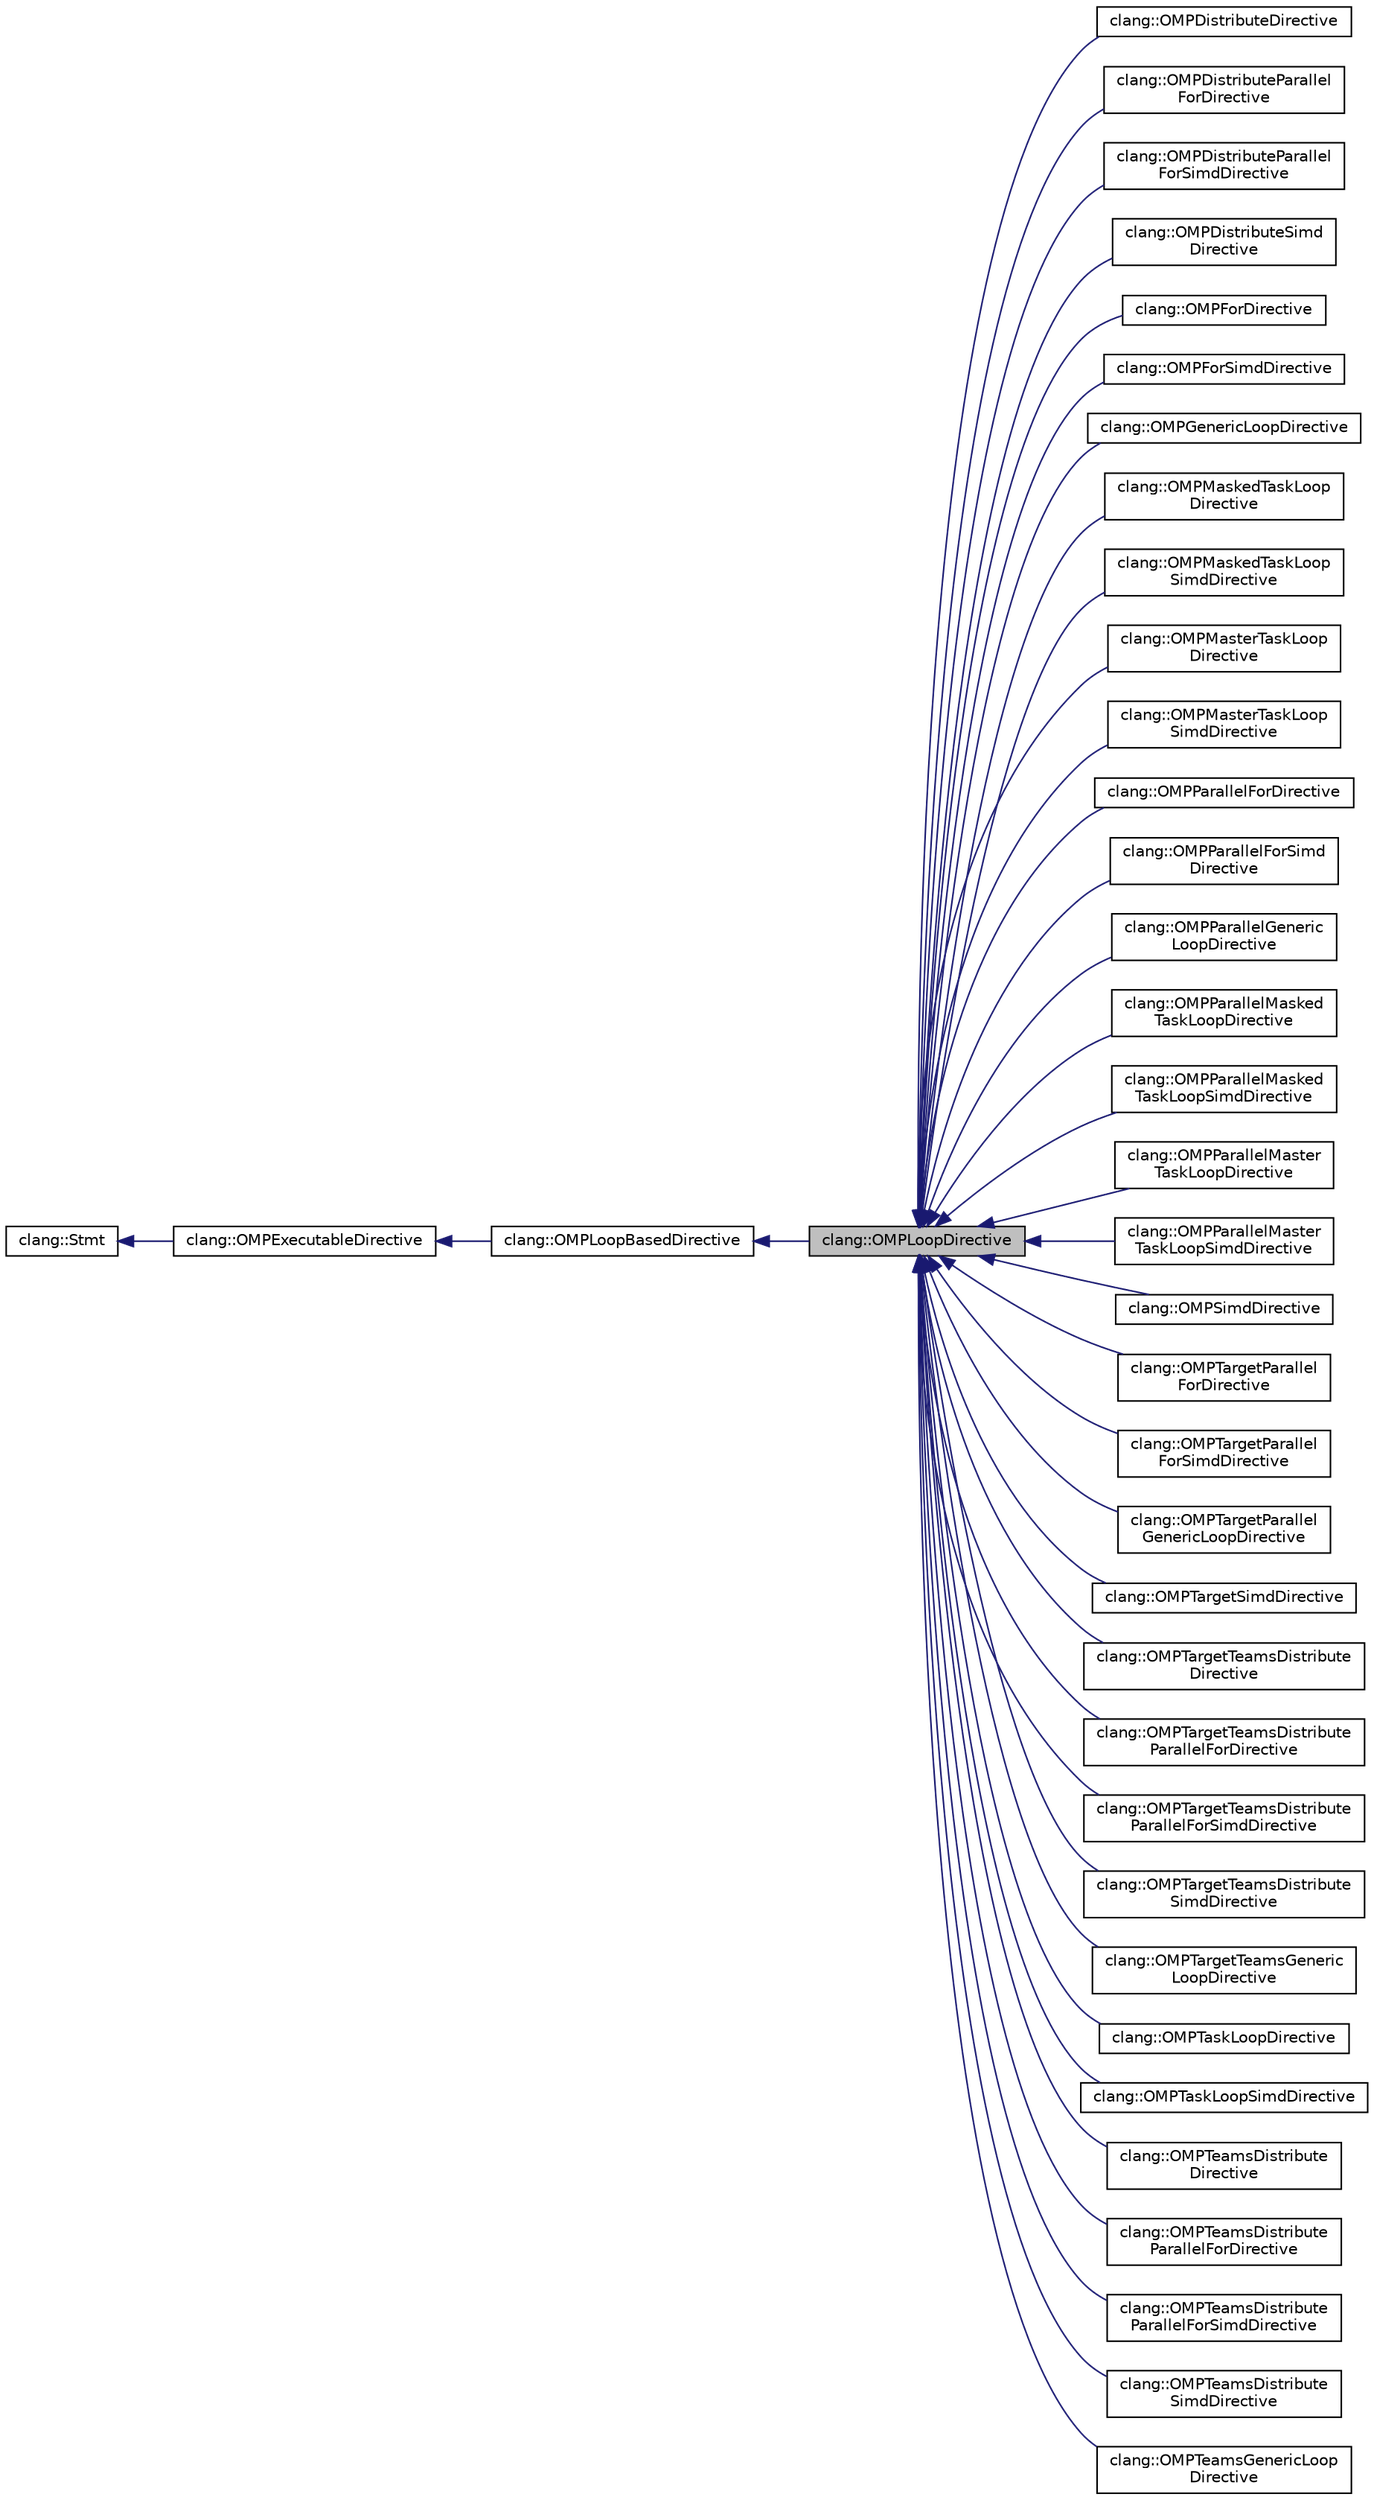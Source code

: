 digraph "clang::OMPLoopDirective"
{
 // LATEX_PDF_SIZE
  bgcolor="transparent";
  edge [fontname="Helvetica",fontsize="10",labelfontname="Helvetica",labelfontsize="10"];
  node [fontname="Helvetica",fontsize="10",shape=record];
  rankdir="LR";
  Node1 [label="clang::OMPLoopDirective",height=0.2,width=0.4,color="black", fillcolor="grey75", style="filled", fontcolor="black",tooltip="This is a common base class for loop directives ('omp simd', 'omp for', 'omp for simd' etc...."];
  Node2 -> Node1 [dir="back",color="midnightblue",fontsize="10",style="solid",fontname="Helvetica"];
  Node2 [label="clang::OMPLoopBasedDirective",height=0.2,width=0.4,color="black",URL="$classclang_1_1OMPLoopBasedDirective.html",tooltip="The base class for all loop-based directives, including loop transformation directives."];
  Node3 -> Node2 [dir="back",color="midnightblue",fontsize="10",style="solid",fontname="Helvetica"];
  Node3 [label="clang::OMPExecutableDirective",height=0.2,width=0.4,color="black",URL="$classclang_1_1OMPExecutableDirective.html",tooltip="This is a basic class for representing single OpenMP executable directive."];
  Node4 -> Node3 [dir="back",color="midnightblue",fontsize="10",style="solid",fontname="Helvetica"];
  Node4 [label="clang::Stmt",height=0.2,width=0.4,color="black",URL="$classclang_1_1Stmt.html",tooltip="Stmt - This represents one statement."];
  Node1 -> Node5 [dir="back",color="midnightblue",fontsize="10",style="solid",fontname="Helvetica"];
  Node5 [label="clang::OMPDistributeDirective",height=0.2,width=0.4,color="black",URL="$classclang_1_1OMPDistributeDirective.html",tooltip="This represents '#pragma omp distribute' directive."];
  Node1 -> Node6 [dir="back",color="midnightblue",fontsize="10",style="solid",fontname="Helvetica"];
  Node6 [label="clang::OMPDistributeParallel\lForDirective",height=0.2,width=0.4,color="black",URL="$classclang_1_1OMPDistributeParallelForDirective.html",tooltip="This represents '#pragma omp distribute parallel for' composite directive."];
  Node1 -> Node7 [dir="back",color="midnightblue",fontsize="10",style="solid",fontname="Helvetica"];
  Node7 [label="clang::OMPDistributeParallel\lForSimdDirective",height=0.2,width=0.4,color="black",URL="$classclang_1_1OMPDistributeParallelForSimdDirective.html",tooltip="This represents '#pragma omp distribute parallel for simd' composite directive."];
  Node1 -> Node8 [dir="back",color="midnightblue",fontsize="10",style="solid",fontname="Helvetica"];
  Node8 [label="clang::OMPDistributeSimd\lDirective",height=0.2,width=0.4,color="black",URL="$classclang_1_1OMPDistributeSimdDirective.html",tooltip="This represents '#pragma omp distribute simd' composite directive."];
  Node1 -> Node9 [dir="back",color="midnightblue",fontsize="10",style="solid",fontname="Helvetica"];
  Node9 [label="clang::OMPForDirective",height=0.2,width=0.4,color="black",URL="$classclang_1_1OMPForDirective.html",tooltip="This represents '#pragma omp for' directive."];
  Node1 -> Node10 [dir="back",color="midnightblue",fontsize="10",style="solid",fontname="Helvetica"];
  Node10 [label="clang::OMPForSimdDirective",height=0.2,width=0.4,color="black",URL="$classclang_1_1OMPForSimdDirective.html",tooltip="This represents '#pragma omp for simd' directive."];
  Node1 -> Node11 [dir="back",color="midnightblue",fontsize="10",style="solid",fontname="Helvetica"];
  Node11 [label="clang::OMPGenericLoopDirective",height=0.2,width=0.4,color="black",URL="$classclang_1_1OMPGenericLoopDirective.html",tooltip="This represents '#pragma omp loop' directive."];
  Node1 -> Node12 [dir="back",color="midnightblue",fontsize="10",style="solid",fontname="Helvetica"];
  Node12 [label="clang::OMPMaskedTaskLoop\lDirective",height=0.2,width=0.4,color="black",URL="$classclang_1_1OMPMaskedTaskLoopDirective.html",tooltip="This represents '#pragma omp masked taskloop' directive."];
  Node1 -> Node13 [dir="back",color="midnightblue",fontsize="10",style="solid",fontname="Helvetica"];
  Node13 [label="clang::OMPMaskedTaskLoop\lSimdDirective",height=0.2,width=0.4,color="black",URL="$classclang_1_1OMPMaskedTaskLoopSimdDirective.html",tooltip="This represents '#pragma omp masked taskloop simd' directive."];
  Node1 -> Node14 [dir="back",color="midnightblue",fontsize="10",style="solid",fontname="Helvetica"];
  Node14 [label="clang::OMPMasterTaskLoop\lDirective",height=0.2,width=0.4,color="black",URL="$classclang_1_1OMPMasterTaskLoopDirective.html",tooltip="This represents '#pragma omp master taskloop' directive."];
  Node1 -> Node15 [dir="back",color="midnightblue",fontsize="10",style="solid",fontname="Helvetica"];
  Node15 [label="clang::OMPMasterTaskLoop\lSimdDirective",height=0.2,width=0.4,color="black",URL="$classclang_1_1OMPMasterTaskLoopSimdDirective.html",tooltip="This represents '#pragma omp master taskloop simd' directive."];
  Node1 -> Node16 [dir="back",color="midnightblue",fontsize="10",style="solid",fontname="Helvetica"];
  Node16 [label="clang::OMPParallelForDirective",height=0.2,width=0.4,color="black",URL="$classclang_1_1OMPParallelForDirective.html",tooltip="This represents '#pragma omp parallel for' directive."];
  Node1 -> Node17 [dir="back",color="midnightblue",fontsize="10",style="solid",fontname="Helvetica"];
  Node17 [label="clang::OMPParallelForSimd\lDirective",height=0.2,width=0.4,color="black",URL="$classclang_1_1OMPParallelForSimdDirective.html",tooltip="This represents '#pragma omp parallel for simd' directive."];
  Node1 -> Node18 [dir="back",color="midnightblue",fontsize="10",style="solid",fontname="Helvetica"];
  Node18 [label="clang::OMPParallelGeneric\lLoopDirective",height=0.2,width=0.4,color="black",URL="$classclang_1_1OMPParallelGenericLoopDirective.html",tooltip="This represents '#pragma omp parallel loop' directive."];
  Node1 -> Node19 [dir="back",color="midnightblue",fontsize="10",style="solid",fontname="Helvetica"];
  Node19 [label="clang::OMPParallelMasked\lTaskLoopDirective",height=0.2,width=0.4,color="black",URL="$classclang_1_1OMPParallelMaskedTaskLoopDirective.html",tooltip="This represents '#pragma omp parallel masked taskloop' directive."];
  Node1 -> Node20 [dir="back",color="midnightblue",fontsize="10",style="solid",fontname="Helvetica"];
  Node20 [label="clang::OMPParallelMasked\lTaskLoopSimdDirective",height=0.2,width=0.4,color="black",URL="$classclang_1_1OMPParallelMaskedTaskLoopSimdDirective.html",tooltip="This represents '#pragma omp parallel masked taskloop simd' directive."];
  Node1 -> Node21 [dir="back",color="midnightblue",fontsize="10",style="solid",fontname="Helvetica"];
  Node21 [label="clang::OMPParallelMaster\lTaskLoopDirective",height=0.2,width=0.4,color="black",URL="$classclang_1_1OMPParallelMasterTaskLoopDirective.html",tooltip="This represents '#pragma omp parallel master taskloop' directive."];
  Node1 -> Node22 [dir="back",color="midnightblue",fontsize="10",style="solid",fontname="Helvetica"];
  Node22 [label="clang::OMPParallelMaster\lTaskLoopSimdDirective",height=0.2,width=0.4,color="black",URL="$classclang_1_1OMPParallelMasterTaskLoopSimdDirective.html",tooltip="This represents '#pragma omp parallel master taskloop simd' directive."];
  Node1 -> Node23 [dir="back",color="midnightblue",fontsize="10",style="solid",fontname="Helvetica"];
  Node23 [label="clang::OMPSimdDirective",height=0.2,width=0.4,color="black",URL="$classclang_1_1OMPSimdDirective.html",tooltip="This represents '#pragma omp simd' directive."];
  Node1 -> Node24 [dir="back",color="midnightblue",fontsize="10",style="solid",fontname="Helvetica"];
  Node24 [label="clang::OMPTargetParallel\lForDirective",height=0.2,width=0.4,color="black",URL="$classclang_1_1OMPTargetParallelForDirective.html",tooltip="This represents '#pragma omp target parallel for' directive."];
  Node1 -> Node25 [dir="back",color="midnightblue",fontsize="10",style="solid",fontname="Helvetica"];
  Node25 [label="clang::OMPTargetParallel\lForSimdDirective",height=0.2,width=0.4,color="black",URL="$classclang_1_1OMPTargetParallelForSimdDirective.html",tooltip="This represents '#pragma omp target parallel for simd' directive."];
  Node1 -> Node26 [dir="back",color="midnightblue",fontsize="10",style="solid",fontname="Helvetica"];
  Node26 [label="clang::OMPTargetParallel\lGenericLoopDirective",height=0.2,width=0.4,color="black",URL="$classclang_1_1OMPTargetParallelGenericLoopDirective.html",tooltip="This represents '#pragma omp target parallel loop' directive."];
  Node1 -> Node27 [dir="back",color="midnightblue",fontsize="10",style="solid",fontname="Helvetica"];
  Node27 [label="clang::OMPTargetSimdDirective",height=0.2,width=0.4,color="black",URL="$classclang_1_1OMPTargetSimdDirective.html",tooltip="This represents '#pragma omp target simd' directive."];
  Node1 -> Node28 [dir="back",color="midnightblue",fontsize="10",style="solid",fontname="Helvetica"];
  Node28 [label="clang::OMPTargetTeamsDistribute\lDirective",height=0.2,width=0.4,color="black",URL="$classclang_1_1OMPTargetTeamsDistributeDirective.html",tooltip="This represents '#pragma omp target teams distribute' combined directive."];
  Node1 -> Node29 [dir="back",color="midnightblue",fontsize="10",style="solid",fontname="Helvetica"];
  Node29 [label="clang::OMPTargetTeamsDistribute\lParallelForDirective",height=0.2,width=0.4,color="black",URL="$classclang_1_1OMPTargetTeamsDistributeParallelForDirective.html",tooltip="This represents '#pragma omp target teams distribute parallel for' combined directive."];
  Node1 -> Node30 [dir="back",color="midnightblue",fontsize="10",style="solid",fontname="Helvetica"];
  Node30 [label="clang::OMPTargetTeamsDistribute\lParallelForSimdDirective",height=0.2,width=0.4,color="black",URL="$classclang_1_1OMPTargetTeamsDistributeParallelForSimdDirective.html",tooltip="This represents '#pragma omp target teams distribute parallel for simd' combined directive."];
  Node1 -> Node31 [dir="back",color="midnightblue",fontsize="10",style="solid",fontname="Helvetica"];
  Node31 [label="clang::OMPTargetTeamsDistribute\lSimdDirective",height=0.2,width=0.4,color="black",URL="$classclang_1_1OMPTargetTeamsDistributeSimdDirective.html",tooltip="This represents '#pragma omp target teams distribute simd' combined directive."];
  Node1 -> Node32 [dir="back",color="midnightblue",fontsize="10",style="solid",fontname="Helvetica"];
  Node32 [label="clang::OMPTargetTeamsGeneric\lLoopDirective",height=0.2,width=0.4,color="black",URL="$classclang_1_1OMPTargetTeamsGenericLoopDirective.html",tooltip="This represents '#pragma omp target teams loop' directive."];
  Node1 -> Node33 [dir="back",color="midnightblue",fontsize="10",style="solid",fontname="Helvetica"];
  Node33 [label="clang::OMPTaskLoopDirective",height=0.2,width=0.4,color="black",URL="$classclang_1_1OMPTaskLoopDirective.html",tooltip="This represents '#pragma omp taskloop' directive."];
  Node1 -> Node34 [dir="back",color="midnightblue",fontsize="10",style="solid",fontname="Helvetica"];
  Node34 [label="clang::OMPTaskLoopSimdDirective",height=0.2,width=0.4,color="black",URL="$classclang_1_1OMPTaskLoopSimdDirective.html",tooltip="This represents '#pragma omp taskloop simd' directive."];
  Node1 -> Node35 [dir="back",color="midnightblue",fontsize="10",style="solid",fontname="Helvetica"];
  Node35 [label="clang::OMPTeamsDistribute\lDirective",height=0.2,width=0.4,color="black",URL="$classclang_1_1OMPTeamsDistributeDirective.html",tooltip="This represents '#pragma omp teams distribute' directive."];
  Node1 -> Node36 [dir="back",color="midnightblue",fontsize="10",style="solid",fontname="Helvetica"];
  Node36 [label="clang::OMPTeamsDistribute\lParallelForDirective",height=0.2,width=0.4,color="black",URL="$classclang_1_1OMPTeamsDistributeParallelForDirective.html",tooltip="This represents '#pragma omp teams distribute parallel for' composite directive."];
  Node1 -> Node37 [dir="back",color="midnightblue",fontsize="10",style="solid",fontname="Helvetica"];
  Node37 [label="clang::OMPTeamsDistribute\lParallelForSimdDirective",height=0.2,width=0.4,color="black",URL="$classclang_1_1OMPTeamsDistributeParallelForSimdDirective.html",tooltip="This represents '#pragma omp teams distribute parallel for simd' composite directive."];
  Node1 -> Node38 [dir="back",color="midnightblue",fontsize="10",style="solid",fontname="Helvetica"];
  Node38 [label="clang::OMPTeamsDistribute\lSimdDirective",height=0.2,width=0.4,color="black",URL="$classclang_1_1OMPTeamsDistributeSimdDirective.html",tooltip="This represents '#pragma omp teams distribute simd' combined directive."];
  Node1 -> Node39 [dir="back",color="midnightblue",fontsize="10",style="solid",fontname="Helvetica"];
  Node39 [label="clang::OMPTeamsGenericLoop\lDirective",height=0.2,width=0.4,color="black",URL="$classclang_1_1OMPTeamsGenericLoopDirective.html",tooltip="This represents '#pragma omp teams loop' directive."];
}
